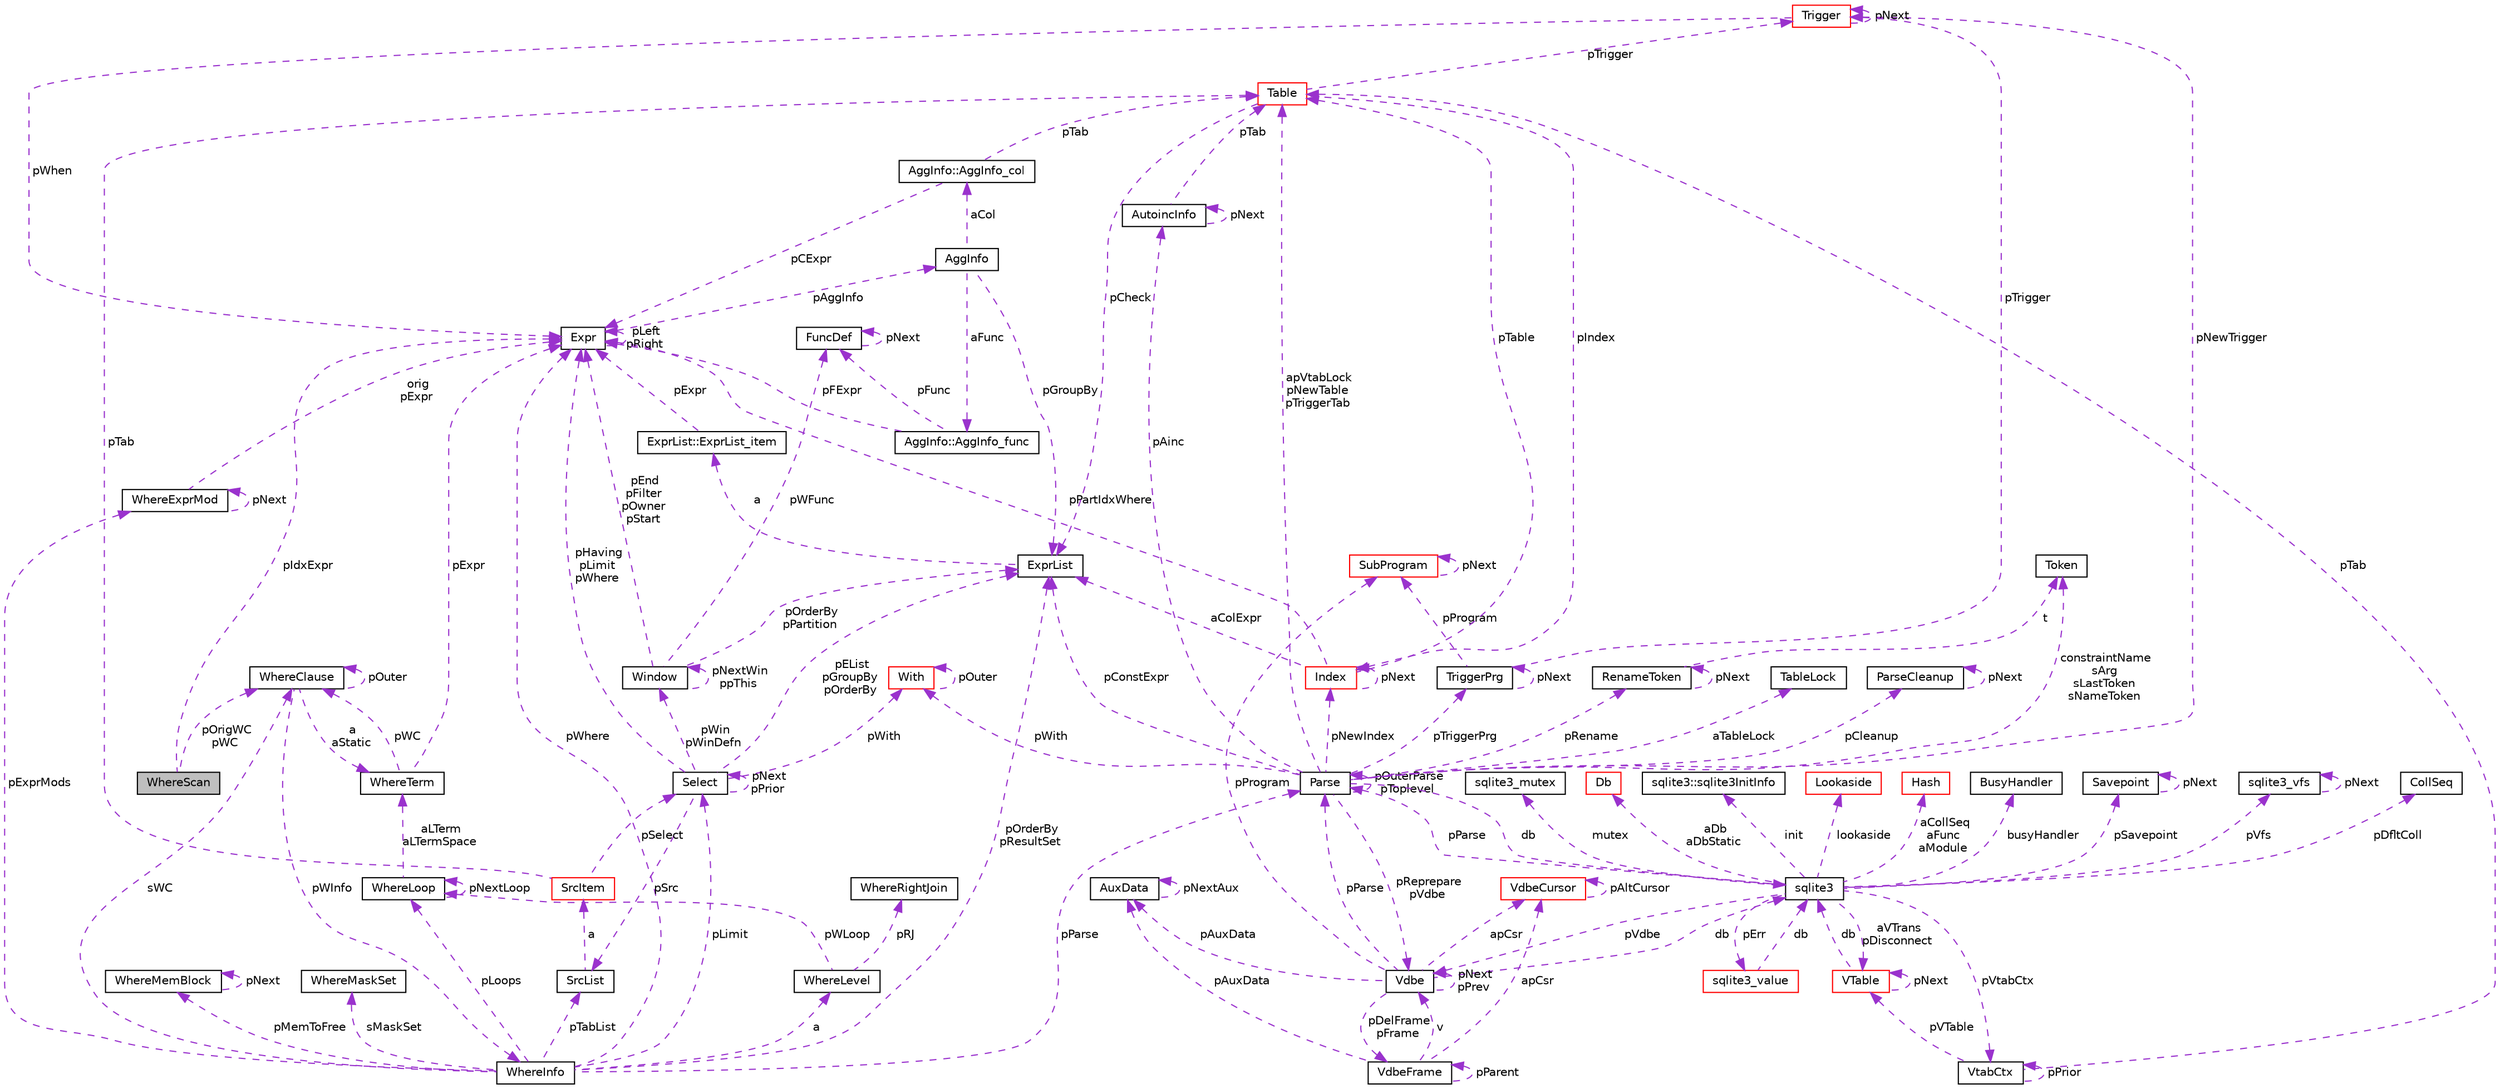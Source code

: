 digraph "WhereScan"
{
 // LATEX_PDF_SIZE
  edge [fontname="Helvetica",fontsize="10",labelfontname="Helvetica",labelfontsize="10"];
  node [fontname="Helvetica",fontsize="10",shape=record];
  Node1 [label="WhereScan",height=0.2,width=0.4,color="black", fillcolor="grey75", style="filled", fontcolor="black",tooltip=" "];
  Node2 -> Node1 [dir="back",color="darkorchid3",fontsize="10",style="dashed",label=" pOrigWC\npWC" ,fontname="Helvetica"];
  Node2 [label="WhereClause",height=0.2,width=0.4,color="black", fillcolor="white", style="filled",URL="$db/d1b/sqlite3_8c.html#da/d54/structWhereClause",tooltip=" "];
  Node3 -> Node2 [dir="back",color="darkorchid3",fontsize="10",style="dashed",label=" pWInfo" ,fontname="Helvetica"];
  Node3 [label="WhereInfo",height=0.2,width=0.4,color="black", fillcolor="white", style="filled",URL="$db/d1b/sqlite3_8c.html#d9/d37/structWhereInfo",tooltip=" "];
  Node4 -> Node3 [dir="back",color="darkorchid3",fontsize="10",style="dashed",label=" pParse" ,fontname="Helvetica"];
  Node4 [label="Parse",height=0.2,width=0.4,color="black", fillcolor="white", style="filled",URL="$db/d1b/sqlite3_8c.html#db/dbb/structParse",tooltip=" "];
  Node5 -> Node4 [dir="back",color="darkorchid3",fontsize="10",style="dashed",label=" db" ,fontname="Helvetica"];
  Node5 [label="sqlite3",height=0.2,width=0.4,color="black", fillcolor="white", style="filled",URL="$d9/dcd/structsqlite3.html",tooltip=" "];
  Node6 -> Node5 [dir="back",color="darkorchid3",fontsize="10",style="dashed",label=" pVfs" ,fontname="Helvetica"];
  Node6 [label="sqlite3_vfs",height=0.2,width=0.4,color="black", fillcolor="white", style="filled",URL="$d3/d36/structsqlite3__vfs.html",tooltip=" "];
  Node6 -> Node6 [dir="back",color="darkorchid3",fontsize="10",style="dashed",label=" pNext" ,fontname="Helvetica"];
  Node7 -> Node5 [dir="back",color="darkorchid3",fontsize="10",style="dashed",label=" pVdbe" ,fontname="Helvetica"];
  Node7 [label="Vdbe",height=0.2,width=0.4,color="black", fillcolor="white", style="filled",URL="$db/d1b/sqlite3_8c.html#de/d53/structVdbe",tooltip=" "];
  Node5 -> Node7 [dir="back",color="darkorchid3",fontsize="10",style="dashed",label=" db" ,fontname="Helvetica"];
  Node7 -> Node7 [dir="back",color="darkorchid3",fontsize="10",style="dashed",label=" pNext\npPrev" ,fontname="Helvetica"];
  Node4 -> Node7 [dir="back",color="darkorchid3",fontsize="10",style="dashed",label=" pParse" ,fontname="Helvetica"];
  Node8 -> Node7 [dir="back",color="darkorchid3",fontsize="10",style="dashed",label=" apCsr" ,fontname="Helvetica"];
  Node8 [label="VdbeCursor",height=0.2,width=0.4,color="red", fillcolor="white", style="filled",URL="$db/d1b/sqlite3_8c.html#d0/dd5/structVdbeCursor",tooltip=" "];
  Node8 -> Node8 [dir="back",color="darkorchid3",fontsize="10",style="dashed",label=" pAltCursor" ,fontname="Helvetica"];
  Node11 -> Node7 [dir="back",color="darkorchid3",fontsize="10",style="dashed",label=" pDelFrame\npFrame" ,fontname="Helvetica"];
  Node11 [label="VdbeFrame",height=0.2,width=0.4,color="black", fillcolor="white", style="filled",URL="$db/d1b/sqlite3_8c.html#df/db1/structVdbeFrame",tooltip=" "];
  Node7 -> Node11 [dir="back",color="darkorchid3",fontsize="10",style="dashed",label=" v" ,fontname="Helvetica"];
  Node11 -> Node11 [dir="back",color="darkorchid3",fontsize="10",style="dashed",label=" pParent" ,fontname="Helvetica"];
  Node8 -> Node11 [dir="back",color="darkorchid3",fontsize="10",style="dashed",label=" apCsr" ,fontname="Helvetica"];
  Node12 -> Node11 [dir="back",color="darkorchid3",fontsize="10",style="dashed",label=" pAuxData" ,fontname="Helvetica"];
  Node12 [label="AuxData",height=0.2,width=0.4,color="black", fillcolor="white", style="filled",URL="$d7/d4c/structAuxData.html",tooltip=" "];
  Node12 -> Node12 [dir="back",color="darkorchid3",fontsize="10",style="dashed",label=" pNextAux" ,fontname="Helvetica"];
  Node13 -> Node7 [dir="back",color="darkorchid3",fontsize="10",style="dashed",label=" pProgram" ,fontname="Helvetica"];
  Node13 [label="SubProgram",height=0.2,width=0.4,color="red", fillcolor="white", style="filled",URL="$db/d1b/sqlite3_8c.html#de/d7a/structSubProgram",tooltip=" "];
  Node13 -> Node13 [dir="back",color="darkorchid3",fontsize="10",style="dashed",label=" pNext" ,fontname="Helvetica"];
  Node12 -> Node7 [dir="back",color="darkorchid3",fontsize="10",style="dashed",label=" pAuxData" ,fontname="Helvetica"];
  Node10 -> Node5 [dir="back",color="darkorchid3",fontsize="10",style="dashed",label=" pDfltColl" ,fontname="Helvetica"];
  Node10 [label="CollSeq",height=0.2,width=0.4,color="black", fillcolor="white", style="filled",URL="$d1/d4e/structCollSeq.html",tooltip=" "];
  Node49 -> Node5 [dir="back",color="darkorchid3",fontsize="10",style="dashed",label=" mutex" ,fontname="Helvetica"];
  Node49 [label="sqlite3_mutex",height=0.2,width=0.4,color="black", fillcolor="white", style="filled",URL="$db/d1b/sqlite3_8c.html#d5/d3c/structsqlite3__mutex",tooltip=" "];
  Node50 -> Node5 [dir="back",color="darkorchid3",fontsize="10",style="dashed",label=" aDb\naDbStatic" ,fontname="Helvetica"];
  Node50 [label="Db",height=0.2,width=0.4,color="red", fillcolor="white", style="filled",URL="$db/d1b/sqlite3_8c.html#d2/d6b/structDb",tooltip=" "];
  Node68 -> Node5 [dir="back",color="darkorchid3",fontsize="10",style="dashed",label=" init" ,fontname="Helvetica"];
  Node68 [label="sqlite3::sqlite3InitInfo",height=0.2,width=0.4,color="black", fillcolor="white", style="filled",URL="$d9/dcd/structsqlite3.html#df/d52/structsqlite3_1_1sqlite3InitInfo",tooltip=" "];
  Node4 -> Node5 [dir="back",color="darkorchid3",fontsize="10",style="dashed",label=" pParse" ,fontname="Helvetica"];
  Node18 -> Node5 [dir="back",color="darkorchid3",fontsize="10",style="dashed",label=" pErr" ,fontname="Helvetica"];
  Node18 [label="sqlite3_value",height=0.2,width=0.4,color="red", fillcolor="white", style="filled",URL="$d0/d9c/structsqlite3__value.html",tooltip=" "];
  Node5 -> Node18 [dir="back",color="darkorchid3",fontsize="10",style="dashed",label=" db" ,fontname="Helvetica"];
  Node69 -> Node5 [dir="back",color="darkorchid3",fontsize="10",style="dashed",label=" lookaside" ,fontname="Helvetica"];
  Node69 [label="Lookaside",height=0.2,width=0.4,color="red", fillcolor="white", style="filled",URL="$db/d1b/sqlite3_8c.html#d9/d54/structLookaside",tooltip=" "];
  Node27 -> Node5 [dir="back",color="darkorchid3",fontsize="10",style="dashed",label=" aCollSeq\naFunc\naModule" ,fontname="Helvetica"];
  Node27 [label="Hash",height=0.2,width=0.4,color="red", fillcolor="white", style="filled",URL="$db/d1b/sqlite3_8c.html#d1/dbe/structHash",tooltip=" "];
  Node71 -> Node5 [dir="back",color="darkorchid3",fontsize="10",style="dashed",label=" pVtabCtx" ,fontname="Helvetica"];
  Node71 [label="VtabCtx",height=0.2,width=0.4,color="black", fillcolor="white", style="filled",URL="$db/d1b/sqlite3_8c.html#d3/d4f/structVtabCtx",tooltip=" "];
  Node20 -> Node71 [dir="back",color="darkorchid3",fontsize="10",style="dashed",label=" pVTable" ,fontname="Helvetica"];
  Node20 [label="VTable",height=0.2,width=0.4,color="red", fillcolor="white", style="filled",URL="$db/d1b/sqlite3_8c.html#d9/dde/structVTable",tooltip=" "];
  Node5 -> Node20 [dir="back",color="darkorchid3",fontsize="10",style="dashed",label=" db" ,fontname="Helvetica"];
  Node20 -> Node20 [dir="back",color="darkorchid3",fontsize="10",style="dashed",label=" pNext" ,fontname="Helvetica"];
  Node23 -> Node71 [dir="back",color="darkorchid3",fontsize="10",style="dashed",label=" pTab" ,fontname="Helvetica"];
  Node23 [label="Table",height=0.2,width=0.4,color="red", fillcolor="white", style="filled",URL="$db/d1b/sqlite3_8c.html#dc/dcb/structTable",tooltip=" "];
  Node25 -> Node23 [dir="back",color="darkorchid3",fontsize="10",style="dashed",label=" pIndex" ,fontname="Helvetica"];
  Node25 [label="Index",height=0.2,width=0.4,color="red", fillcolor="white", style="filled",URL="$db/d1b/sqlite3_8c.html#df/d86/structIndex",tooltip=" "];
  Node23 -> Node25 [dir="back",color="darkorchid3",fontsize="10",style="dashed",label=" pTable" ,fontname="Helvetica"];
  Node25 -> Node25 [dir="back",color="darkorchid3",fontsize="10",style="dashed",label=" pNext" ,fontname="Helvetica"];
  Node30 -> Node25 [dir="back",color="darkorchid3",fontsize="10",style="dashed",label=" pPartIdxWhere" ,fontname="Helvetica"];
  Node30 [label="Expr",height=0.2,width=0.4,color="black", fillcolor="white", style="filled",URL="$db/d1b/sqlite3_8c.html#d4/dfb/structExpr",tooltip=" "];
  Node30 -> Node30 [dir="back",color="darkorchid3",fontsize="10",style="dashed",label=" pLeft\npRight" ,fontname="Helvetica"];
  Node31 -> Node30 [dir="back",color="darkorchid3",fontsize="10",style="dashed",label=" pAggInfo" ,fontname="Helvetica"];
  Node31 [label="AggInfo",height=0.2,width=0.4,color="black", fillcolor="white", style="filled",URL="$db/d1b/sqlite3_8c.html#d2/dc8/structAggInfo",tooltip=" "];
  Node32 -> Node31 [dir="back",color="darkorchid3",fontsize="10",style="dashed",label=" pGroupBy" ,fontname="Helvetica"];
  Node32 [label="ExprList",height=0.2,width=0.4,color="black", fillcolor="white", style="filled",URL="$db/d1b/sqlite3_8c.html#d5/d5c/structExprList",tooltip=" "];
  Node33 -> Node32 [dir="back",color="darkorchid3",fontsize="10",style="dashed",label=" a" ,fontname="Helvetica"];
  Node33 [label="ExprList::ExprList_item",height=0.2,width=0.4,color="black", fillcolor="white", style="filled",URL="$db/d1b/sqlite3_8c.html#d8/dae/structExprList_1_1ExprList__item",tooltip=" "];
  Node30 -> Node33 [dir="back",color="darkorchid3",fontsize="10",style="dashed",label=" pExpr" ,fontname="Helvetica"];
  Node34 -> Node31 [dir="back",color="darkorchid3",fontsize="10",style="dashed",label=" aCol" ,fontname="Helvetica"];
  Node34 [label="AggInfo::AggInfo_col",height=0.2,width=0.4,color="black", fillcolor="white", style="filled",URL="$db/d1b/sqlite3_8c.html#d6/d3a/structAggInfo_1_1AggInfo__col",tooltip=" "];
  Node23 -> Node34 [dir="back",color="darkorchid3",fontsize="10",style="dashed",label=" pTab" ,fontname="Helvetica"];
  Node30 -> Node34 [dir="back",color="darkorchid3",fontsize="10",style="dashed",label=" pCExpr" ,fontname="Helvetica"];
  Node35 -> Node31 [dir="back",color="darkorchid3",fontsize="10",style="dashed",label=" aFunc" ,fontname="Helvetica"];
  Node35 [label="AggInfo::AggInfo_func",height=0.2,width=0.4,color="black", fillcolor="white", style="filled",URL="$db/d1b/sqlite3_8c.html#d3/d2e/structAggInfo_1_1AggInfo__func",tooltip=" "];
  Node30 -> Node35 [dir="back",color="darkorchid3",fontsize="10",style="dashed",label=" pFExpr" ,fontname="Helvetica"];
  Node16 -> Node35 [dir="back",color="darkorchid3",fontsize="10",style="dashed",label=" pFunc" ,fontname="Helvetica"];
  Node16 [label="FuncDef",height=0.2,width=0.4,color="black", fillcolor="white", style="filled",URL="$d1/d3a/structFuncDef.html",tooltip=" "];
  Node16 -> Node16 [dir="back",color="darkorchid3",fontsize="10",style="dashed",label=" pNext" ,fontname="Helvetica"];
  Node32 -> Node25 [dir="back",color="darkorchid3",fontsize="10",style="dashed",label=" aColExpr" ,fontname="Helvetica"];
  Node32 -> Node23 [dir="back",color="darkorchid3",fontsize="10",style="dashed",label=" pCheck" ,fontname="Helvetica"];
  Node36 -> Node23 [dir="back",color="darkorchid3",fontsize="10",style="dashed",label=" pTrigger" ,fontname="Helvetica"];
  Node36 [label="Trigger",height=0.2,width=0.4,color="red", fillcolor="white", style="filled",URL="$db/d1b/sqlite3_8c.html#dc/d15/structTrigger",tooltip=" "];
  Node30 -> Node36 [dir="back",color="darkorchid3",fontsize="10",style="dashed",label=" pWhen" ,fontname="Helvetica"];
  Node36 -> Node36 [dir="back",color="darkorchid3",fontsize="10",style="dashed",label=" pNext" ,fontname="Helvetica"];
  Node71 -> Node71 [dir="back",color="darkorchid3",fontsize="10",style="dashed",label=" pPrior" ,fontname="Helvetica"];
  Node20 -> Node5 [dir="back",color="darkorchid3",fontsize="10",style="dashed",label=" aVTrans\npDisconnect" ,fontname="Helvetica"];
  Node72 -> Node5 [dir="back",color="darkorchid3",fontsize="10",style="dashed",label=" busyHandler" ,fontname="Helvetica"];
  Node72 [label="BusyHandler",height=0.2,width=0.4,color="black", fillcolor="white", style="filled",URL="$dc/d2e/structBusyHandler.html",tooltip=" "];
  Node73 -> Node5 [dir="back",color="darkorchid3",fontsize="10",style="dashed",label=" pSavepoint" ,fontname="Helvetica"];
  Node73 [label="Savepoint",height=0.2,width=0.4,color="black", fillcolor="white", style="filled",URL="$db/d1b/sqlite3_8c.html#d3/d2f/structSavepoint",tooltip=" "];
  Node73 -> Node73 [dir="back",color="darkorchid3",fontsize="10",style="dashed",label=" pNext" ,fontname="Helvetica"];
  Node7 -> Node4 [dir="back",color="darkorchid3",fontsize="10",style="dashed",label=" pReprepare\npVdbe" ,fontname="Helvetica"];
  Node32 -> Node4 [dir="back",color="darkorchid3",fontsize="10",style="dashed",label=" pConstExpr" ,fontname="Helvetica"];
  Node74 -> Node4 [dir="back",color="darkorchid3",fontsize="10",style="dashed",label=" constraintName\nsArg\nsLastToken\nsNameToken" ,fontname="Helvetica"];
  Node74 [label="Token",height=0.2,width=0.4,color="black", fillcolor="white", style="filled",URL="$db/d1b/sqlite3_8c.html#df/dcd/structToken",tooltip=" "];
  Node75 -> Node4 [dir="back",color="darkorchid3",fontsize="10",style="dashed",label=" aTableLock" ,fontname="Helvetica"];
  Node75 [label="TableLock",height=0.2,width=0.4,color="black", fillcolor="white", style="filled",URL="$db/d1b/sqlite3_8c.html#d1/d79/structTableLock",tooltip=" "];
  Node76 -> Node4 [dir="back",color="darkorchid3",fontsize="10",style="dashed",label=" pAinc" ,fontname="Helvetica"];
  Node76 [label="AutoincInfo",height=0.2,width=0.4,color="black", fillcolor="white", style="filled",URL="$db/d1b/sqlite3_8c.html#db/d7b/structAutoincInfo",tooltip=" "];
  Node76 -> Node76 [dir="back",color="darkorchid3",fontsize="10",style="dashed",label=" pNext" ,fontname="Helvetica"];
  Node23 -> Node76 [dir="back",color="darkorchid3",fontsize="10",style="dashed",label=" pTab" ,fontname="Helvetica"];
  Node4 -> Node4 [dir="back",color="darkorchid3",fontsize="10",style="dashed",label=" pOuterParse\npToplevel" ,fontname="Helvetica"];
  Node23 -> Node4 [dir="back",color="darkorchid3",fontsize="10",style="dashed",label=" apVtabLock\npNewTable\npTriggerTab" ,fontname="Helvetica"];
  Node77 -> Node4 [dir="back",color="darkorchid3",fontsize="10",style="dashed",label=" pTriggerPrg" ,fontname="Helvetica"];
  Node77 [label="TriggerPrg",height=0.2,width=0.4,color="black", fillcolor="white", style="filled",URL="$db/d1b/sqlite3_8c.html#d9/d62/structTriggerPrg",tooltip=" "];
  Node36 -> Node77 [dir="back",color="darkorchid3",fontsize="10",style="dashed",label=" pTrigger" ,fontname="Helvetica"];
  Node77 -> Node77 [dir="back",color="darkorchid3",fontsize="10",style="dashed",label=" pNext" ,fontname="Helvetica"];
  Node13 -> Node77 [dir="back",color="darkorchid3",fontsize="10",style="dashed",label=" pProgram" ,fontname="Helvetica"];
  Node78 -> Node4 [dir="back",color="darkorchid3",fontsize="10",style="dashed",label=" pCleanup" ,fontname="Helvetica"];
  Node78 [label="ParseCleanup",height=0.2,width=0.4,color="black", fillcolor="white", style="filled",URL="$de/d52/structParseCleanup.html",tooltip=" "];
  Node78 -> Node78 [dir="back",color="darkorchid3",fontsize="10",style="dashed",label=" pNext" ,fontname="Helvetica"];
  Node25 -> Node4 [dir="back",color="darkorchid3",fontsize="10",style="dashed",label=" pNewIndex" ,fontname="Helvetica"];
  Node36 -> Node4 [dir="back",color="darkorchid3",fontsize="10",style="dashed",label=" pNewTrigger" ,fontname="Helvetica"];
  Node43 -> Node4 [dir="back",color="darkorchid3",fontsize="10",style="dashed",label=" pWith" ,fontname="Helvetica"];
  Node43 [label="With",height=0.2,width=0.4,color="red", fillcolor="white", style="filled",URL="$db/d1b/sqlite3_8c.html#df/d70/structWith",tooltip=" "];
  Node43 -> Node43 [dir="back",color="darkorchid3",fontsize="10",style="dashed",label=" pOuter" ,fontname="Helvetica"];
  Node79 -> Node4 [dir="back",color="darkorchid3",fontsize="10",style="dashed",label=" pRename" ,fontname="Helvetica"];
  Node79 [label="RenameToken",height=0.2,width=0.4,color="black", fillcolor="white", style="filled",URL="$db/d1b/sqlite3_8c.html#d7/db5/structRenameToken",tooltip=" "];
  Node74 -> Node79 [dir="back",color="darkorchid3",fontsize="10",style="dashed",label=" t" ,fontname="Helvetica"];
  Node79 -> Node79 [dir="back",color="darkorchid3",fontsize="10",style="dashed",label=" pNext" ,fontname="Helvetica"];
  Node41 -> Node3 [dir="back",color="darkorchid3",fontsize="10",style="dashed",label=" pTabList" ,fontname="Helvetica"];
  Node41 [label="SrcList",height=0.2,width=0.4,color="black", fillcolor="white", style="filled",URL="$db/d1b/sqlite3_8c.html#de/deb/structSrcList",tooltip=" "];
  Node42 -> Node41 [dir="back",color="darkorchid3",fontsize="10",style="dashed",label=" a" ,fontname="Helvetica"];
  Node42 [label="SrcItem",height=0.2,width=0.4,color="red", fillcolor="white", style="filled",URL="$db/d1b/sqlite3_8c.html#d0/d26/structSrcItem",tooltip=" "];
  Node23 -> Node42 [dir="back",color="darkorchid3",fontsize="10",style="dashed",label=" pTab" ,fontname="Helvetica"];
  Node40 -> Node42 [dir="back",color="darkorchid3",fontsize="10",style="dashed",label=" pSelect" ,fontname="Helvetica"];
  Node40 [label="Select",height=0.2,width=0.4,color="black", fillcolor="white", style="filled",URL="$db/d1b/sqlite3_8c.html#dd/d39/structSelect",tooltip=" "];
  Node32 -> Node40 [dir="back",color="darkorchid3",fontsize="10",style="dashed",label=" pEList\npGroupBy\npOrderBy" ,fontname="Helvetica"];
  Node41 -> Node40 [dir="back",color="darkorchid3",fontsize="10",style="dashed",label=" pSrc" ,fontname="Helvetica"];
  Node30 -> Node40 [dir="back",color="darkorchid3",fontsize="10",style="dashed",label=" pHaving\npLimit\npWhere" ,fontname="Helvetica"];
  Node40 -> Node40 [dir="back",color="darkorchid3",fontsize="10",style="dashed",label=" pNext\npPrior" ,fontname="Helvetica"];
  Node43 -> Node40 [dir="back",color="darkorchid3",fontsize="10",style="dashed",label=" pWith" ,fontname="Helvetica"];
  Node46 -> Node40 [dir="back",color="darkorchid3",fontsize="10",style="dashed",label=" pWin\npWinDefn" ,fontname="Helvetica"];
  Node46 [label="Window",height=0.2,width=0.4,color="black", fillcolor="white", style="filled",URL="$db/d1b/sqlite3_8c.html#d6/d08/structWindow",tooltip=" "];
  Node32 -> Node46 [dir="back",color="darkorchid3",fontsize="10",style="dashed",label=" pOrderBy\npPartition" ,fontname="Helvetica"];
  Node30 -> Node46 [dir="back",color="darkorchid3",fontsize="10",style="dashed",label=" pEnd\npFilter\npOwner\npStart" ,fontname="Helvetica"];
  Node46 -> Node46 [dir="back",color="darkorchid3",fontsize="10",style="dashed",label=" pNextWin\nppThis" ,fontname="Helvetica"];
  Node16 -> Node46 [dir="back",color="darkorchid3",fontsize="10",style="dashed",label=" pWFunc" ,fontname="Helvetica"];
  Node32 -> Node3 [dir="back",color="darkorchid3",fontsize="10",style="dashed",label=" pOrderBy\npResultSet" ,fontname="Helvetica"];
  Node30 -> Node3 [dir="back",color="darkorchid3",fontsize="10",style="dashed",label=" pWhere" ,fontname="Helvetica"];
  Node40 -> Node3 [dir="back",color="darkorchid3",fontsize="10",style="dashed",label=" pLimit" ,fontname="Helvetica"];
  Node80 -> Node3 [dir="back",color="darkorchid3",fontsize="10",style="dashed",label=" pLoops" ,fontname="Helvetica"];
  Node80 [label="WhereLoop",height=0.2,width=0.4,color="black", fillcolor="white", style="filled",URL="$db/d1b/sqlite3_8c.html#dd/d9a/structWhereLoop",tooltip=" "];
  Node81 -> Node80 [dir="back",color="darkorchid3",fontsize="10",style="dashed",label=" aLTerm\naLTermSpace" ,fontname="Helvetica"];
  Node81 [label="WhereTerm",height=0.2,width=0.4,color="black", fillcolor="white", style="filled",URL="$db/d1b/sqlite3_8c.html#da/d59/structWhereTerm",tooltip=" "];
  Node30 -> Node81 [dir="back",color="darkorchid3",fontsize="10",style="dashed",label=" pExpr" ,fontname="Helvetica"];
  Node2 -> Node81 [dir="back",color="darkorchid3",fontsize="10",style="dashed",label=" pWC" ,fontname="Helvetica"];
  Node80 -> Node80 [dir="back",color="darkorchid3",fontsize="10",style="dashed",label=" pNextLoop" ,fontname="Helvetica"];
  Node82 -> Node3 [dir="back",color="darkorchid3",fontsize="10",style="dashed",label=" pExprMods" ,fontname="Helvetica"];
  Node82 [label="WhereExprMod",height=0.2,width=0.4,color="black", fillcolor="white", style="filled",URL="$db/d1b/sqlite3_8c.html#de/dbe/structWhereExprMod",tooltip=" "];
  Node82 -> Node82 [dir="back",color="darkorchid3",fontsize="10",style="dashed",label=" pNext" ,fontname="Helvetica"];
  Node30 -> Node82 [dir="back",color="darkorchid3",fontsize="10",style="dashed",label=" orig\npExpr" ,fontname="Helvetica"];
  Node83 -> Node3 [dir="back",color="darkorchid3",fontsize="10",style="dashed",label=" pMemToFree" ,fontname="Helvetica"];
  Node83 [label="WhereMemBlock",height=0.2,width=0.4,color="black", fillcolor="white", style="filled",URL="$db/d1b/sqlite3_8c.html#d7/df6/structWhereMemBlock",tooltip=" "];
  Node83 -> Node83 [dir="back",color="darkorchid3",fontsize="10",style="dashed",label=" pNext" ,fontname="Helvetica"];
  Node2 -> Node3 [dir="back",color="darkorchid3",fontsize="10",style="dashed",label=" sWC" ,fontname="Helvetica"];
  Node84 -> Node3 [dir="back",color="darkorchid3",fontsize="10",style="dashed",label=" sMaskSet" ,fontname="Helvetica"];
  Node84 [label="WhereMaskSet",height=0.2,width=0.4,color="black", fillcolor="white", style="filled",URL="$db/d1b/sqlite3_8c.html#d4/d2e/structWhereMaskSet",tooltip=" "];
  Node85 -> Node3 [dir="back",color="darkorchid3",fontsize="10",style="dashed",label=" a" ,fontname="Helvetica"];
  Node85 [label="WhereLevel",height=0.2,width=0.4,color="black", fillcolor="white", style="filled",URL="$db/d1b/sqlite3_8c.html#d4/dc8/structWhereLevel",tooltip=" "];
  Node86 -> Node85 [dir="back",color="darkorchid3",fontsize="10",style="dashed",label=" pRJ" ,fontname="Helvetica"];
  Node86 [label="WhereRightJoin",height=0.2,width=0.4,color="black", fillcolor="white", style="filled",URL="$db/d1b/sqlite3_8c.html#df/dd8/structWhereRightJoin",tooltip=" "];
  Node80 -> Node85 [dir="back",color="darkorchid3",fontsize="10",style="dashed",label=" pWLoop" ,fontname="Helvetica"];
  Node2 -> Node2 [dir="back",color="darkorchid3",fontsize="10",style="dashed",label=" pOuter" ,fontname="Helvetica"];
  Node81 -> Node2 [dir="back",color="darkorchid3",fontsize="10",style="dashed",label=" a\naStatic" ,fontname="Helvetica"];
  Node30 -> Node1 [dir="back",color="darkorchid3",fontsize="10",style="dashed",label=" pIdxExpr" ,fontname="Helvetica"];
}
